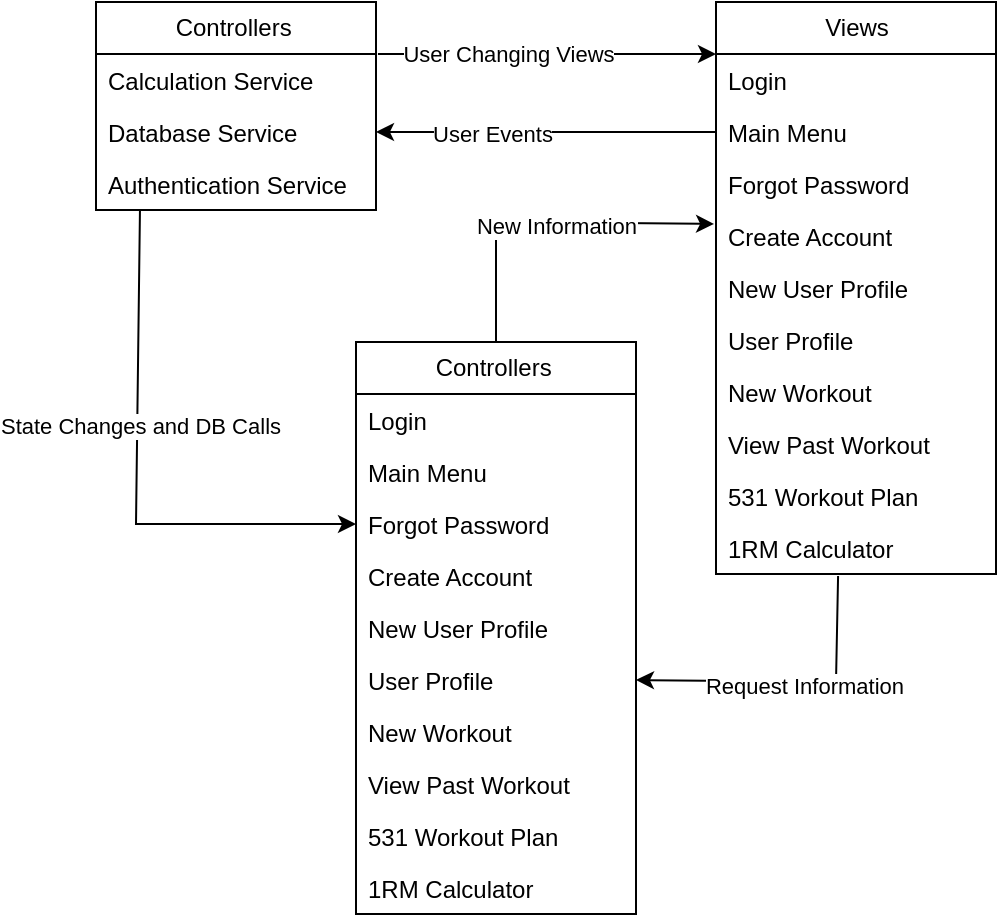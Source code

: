 <mxfile version="24.3.1" type="device">
  <diagram name="Page-1" id="GrKhFJspr2jNnyglSort">
    <mxGraphModel dx="1434" dy="680" grid="1" gridSize="10" guides="1" tooltips="1" connect="1" arrows="1" fold="1" page="1" pageScale="1" pageWidth="850" pageHeight="1100" math="0" shadow="0">
      <root>
        <mxCell id="0" />
        <mxCell id="1" parent="0" />
        <mxCell id="-glj7FfFTtKhmKTafUj2-2" value="Controllers&amp;nbsp;" style="swimlane;fontStyle=0;childLayout=stackLayout;horizontal=1;startSize=26;fillColor=none;horizontalStack=0;resizeParent=1;resizeParentMax=0;resizeLast=0;collapsible=1;marginBottom=0;html=1;" vertex="1" parent="1">
          <mxGeometry x="140" y="140" width="140" height="104" as="geometry" />
        </mxCell>
        <mxCell id="-glj7FfFTtKhmKTafUj2-3" value="Calculation Service&amp;nbsp;" style="text;strokeColor=none;fillColor=none;align=left;verticalAlign=top;spacingLeft=4;spacingRight=4;overflow=hidden;rotatable=0;points=[[0,0.5],[1,0.5]];portConstraint=eastwest;whiteSpace=wrap;html=1;" vertex="1" parent="-glj7FfFTtKhmKTafUj2-2">
          <mxGeometry y="26" width="140" height="26" as="geometry" />
        </mxCell>
        <mxCell id="-glj7FfFTtKhmKTafUj2-4" value="Database Service&amp;nbsp;" style="text;strokeColor=none;fillColor=none;align=left;verticalAlign=top;spacingLeft=4;spacingRight=4;overflow=hidden;rotatable=0;points=[[0,0.5],[1,0.5]];portConstraint=eastwest;whiteSpace=wrap;html=1;" vertex="1" parent="-glj7FfFTtKhmKTafUj2-2">
          <mxGeometry y="52" width="140" height="26" as="geometry" />
        </mxCell>
        <mxCell id="-glj7FfFTtKhmKTafUj2-5" value="Authentication Service" style="text;strokeColor=none;fillColor=none;align=left;verticalAlign=top;spacingLeft=4;spacingRight=4;overflow=hidden;rotatable=0;points=[[0,0.5],[1,0.5]];portConstraint=eastwest;whiteSpace=wrap;html=1;" vertex="1" parent="-glj7FfFTtKhmKTafUj2-2">
          <mxGeometry y="78" width="140" height="26" as="geometry" />
        </mxCell>
        <mxCell id="-glj7FfFTtKhmKTafUj2-6" value="Views" style="swimlane;fontStyle=0;childLayout=stackLayout;horizontal=1;startSize=26;fillColor=none;horizontalStack=0;resizeParent=1;resizeParentMax=0;resizeLast=0;collapsible=1;marginBottom=0;html=1;" vertex="1" parent="1">
          <mxGeometry x="450" y="140" width="140" height="286" as="geometry" />
        </mxCell>
        <mxCell id="-glj7FfFTtKhmKTafUj2-7" value="Login&amp;nbsp;" style="text;strokeColor=none;fillColor=none;align=left;verticalAlign=top;spacingLeft=4;spacingRight=4;overflow=hidden;rotatable=0;points=[[0,0.5],[1,0.5]];portConstraint=eastwest;whiteSpace=wrap;html=1;" vertex="1" parent="-glj7FfFTtKhmKTafUj2-6">
          <mxGeometry y="26" width="140" height="26" as="geometry" />
        </mxCell>
        <mxCell id="-glj7FfFTtKhmKTafUj2-17" value="Main Menu" style="text;strokeColor=none;fillColor=none;align=left;verticalAlign=top;spacingLeft=4;spacingRight=4;overflow=hidden;rotatable=0;points=[[0,0.5],[1,0.5]];portConstraint=eastwest;whiteSpace=wrap;html=1;" vertex="1" parent="-glj7FfFTtKhmKTafUj2-6">
          <mxGeometry y="52" width="140" height="26" as="geometry" />
        </mxCell>
        <mxCell id="-glj7FfFTtKhmKTafUj2-8" value="Forgot Password" style="text;strokeColor=none;fillColor=none;align=left;verticalAlign=top;spacingLeft=4;spacingRight=4;overflow=hidden;rotatable=0;points=[[0,0.5],[1,0.5]];portConstraint=eastwest;whiteSpace=wrap;html=1;" vertex="1" parent="-glj7FfFTtKhmKTafUj2-6">
          <mxGeometry y="78" width="140" height="26" as="geometry" />
        </mxCell>
        <mxCell id="-glj7FfFTtKhmKTafUj2-9" value="Create Account" style="text;strokeColor=none;fillColor=none;align=left;verticalAlign=top;spacingLeft=4;spacingRight=4;overflow=hidden;rotatable=0;points=[[0,0.5],[1,0.5]];portConstraint=eastwest;whiteSpace=wrap;html=1;" vertex="1" parent="-glj7FfFTtKhmKTafUj2-6">
          <mxGeometry y="104" width="140" height="26" as="geometry" />
        </mxCell>
        <mxCell id="-glj7FfFTtKhmKTafUj2-15" value="New User Profile" style="text;strokeColor=none;fillColor=none;align=left;verticalAlign=top;spacingLeft=4;spacingRight=4;overflow=hidden;rotatable=0;points=[[0,0.5],[1,0.5]];portConstraint=eastwest;whiteSpace=wrap;html=1;" vertex="1" parent="-glj7FfFTtKhmKTafUj2-6">
          <mxGeometry y="130" width="140" height="26" as="geometry" />
        </mxCell>
        <mxCell id="-glj7FfFTtKhmKTafUj2-19" value="User Profile" style="text;strokeColor=none;fillColor=none;align=left;verticalAlign=top;spacingLeft=4;spacingRight=4;overflow=hidden;rotatable=0;points=[[0,0.5],[1,0.5]];portConstraint=eastwest;whiteSpace=wrap;html=1;" vertex="1" parent="-glj7FfFTtKhmKTafUj2-6">
          <mxGeometry y="156" width="140" height="26" as="geometry" />
        </mxCell>
        <mxCell id="-glj7FfFTtKhmKTafUj2-20" value="New Workout" style="text;strokeColor=none;fillColor=none;align=left;verticalAlign=top;spacingLeft=4;spacingRight=4;overflow=hidden;rotatable=0;points=[[0,0.5],[1,0.5]];portConstraint=eastwest;whiteSpace=wrap;html=1;" vertex="1" parent="-glj7FfFTtKhmKTafUj2-6">
          <mxGeometry y="182" width="140" height="26" as="geometry" />
        </mxCell>
        <mxCell id="-glj7FfFTtKhmKTafUj2-21" value="View Past Workout" style="text;strokeColor=none;fillColor=none;align=left;verticalAlign=top;spacingLeft=4;spacingRight=4;overflow=hidden;rotatable=0;points=[[0,0.5],[1,0.5]];portConstraint=eastwest;whiteSpace=wrap;html=1;" vertex="1" parent="-glj7FfFTtKhmKTafUj2-6">
          <mxGeometry y="208" width="140" height="26" as="geometry" />
        </mxCell>
        <mxCell id="-glj7FfFTtKhmKTafUj2-18" value="531 Workout Plan" style="text;strokeColor=none;fillColor=none;align=left;verticalAlign=top;spacingLeft=4;spacingRight=4;overflow=hidden;rotatable=0;points=[[0,0.5],[1,0.5]];portConstraint=eastwest;whiteSpace=wrap;html=1;" vertex="1" parent="-glj7FfFTtKhmKTafUj2-6">
          <mxGeometry y="234" width="140" height="26" as="geometry" />
        </mxCell>
        <mxCell id="-glj7FfFTtKhmKTafUj2-16" value="1RM Calculator&amp;nbsp;" style="text;strokeColor=none;fillColor=none;align=left;verticalAlign=top;spacingLeft=4;spacingRight=4;overflow=hidden;rotatable=0;points=[[0,0.5],[1,0.5]];portConstraint=eastwest;whiteSpace=wrap;html=1;" vertex="1" parent="-glj7FfFTtKhmKTafUj2-6">
          <mxGeometry y="260" width="140" height="26" as="geometry" />
        </mxCell>
        <mxCell id="-glj7FfFTtKhmKTafUj2-22" value="Controllers&amp;nbsp;" style="swimlane;fontStyle=0;childLayout=stackLayout;horizontal=1;startSize=26;fillColor=none;horizontalStack=0;resizeParent=1;resizeParentMax=0;resizeLast=0;collapsible=1;marginBottom=0;html=1;" vertex="1" parent="1">
          <mxGeometry x="270" y="310" width="140" height="286" as="geometry" />
        </mxCell>
        <mxCell id="-glj7FfFTtKhmKTafUj2-23" value="Login&amp;nbsp;" style="text;strokeColor=none;fillColor=none;align=left;verticalAlign=top;spacingLeft=4;spacingRight=4;overflow=hidden;rotatable=0;points=[[0,0.5],[1,0.5]];portConstraint=eastwest;whiteSpace=wrap;html=1;" vertex="1" parent="-glj7FfFTtKhmKTafUj2-22">
          <mxGeometry y="26" width="140" height="26" as="geometry" />
        </mxCell>
        <mxCell id="-glj7FfFTtKhmKTafUj2-24" value="Main Menu" style="text;strokeColor=none;fillColor=none;align=left;verticalAlign=top;spacingLeft=4;spacingRight=4;overflow=hidden;rotatable=0;points=[[0,0.5],[1,0.5]];portConstraint=eastwest;whiteSpace=wrap;html=1;" vertex="1" parent="-glj7FfFTtKhmKTafUj2-22">
          <mxGeometry y="52" width="140" height="26" as="geometry" />
        </mxCell>
        <mxCell id="-glj7FfFTtKhmKTafUj2-25" value="Forgot Password" style="text;strokeColor=none;fillColor=none;align=left;verticalAlign=top;spacingLeft=4;spacingRight=4;overflow=hidden;rotatable=0;points=[[0,0.5],[1,0.5]];portConstraint=eastwest;whiteSpace=wrap;html=1;" vertex="1" parent="-glj7FfFTtKhmKTafUj2-22">
          <mxGeometry y="78" width="140" height="26" as="geometry" />
        </mxCell>
        <mxCell id="-glj7FfFTtKhmKTafUj2-26" value="Create Account" style="text;strokeColor=none;fillColor=none;align=left;verticalAlign=top;spacingLeft=4;spacingRight=4;overflow=hidden;rotatable=0;points=[[0,0.5],[1,0.5]];portConstraint=eastwest;whiteSpace=wrap;html=1;" vertex="1" parent="-glj7FfFTtKhmKTafUj2-22">
          <mxGeometry y="104" width="140" height="26" as="geometry" />
        </mxCell>
        <mxCell id="-glj7FfFTtKhmKTafUj2-27" value="New User Profile" style="text;strokeColor=none;fillColor=none;align=left;verticalAlign=top;spacingLeft=4;spacingRight=4;overflow=hidden;rotatable=0;points=[[0,0.5],[1,0.5]];portConstraint=eastwest;whiteSpace=wrap;html=1;" vertex="1" parent="-glj7FfFTtKhmKTafUj2-22">
          <mxGeometry y="130" width="140" height="26" as="geometry" />
        </mxCell>
        <mxCell id="-glj7FfFTtKhmKTafUj2-28" value="User Profile" style="text;strokeColor=none;fillColor=none;align=left;verticalAlign=top;spacingLeft=4;spacingRight=4;overflow=hidden;rotatable=0;points=[[0,0.5],[1,0.5]];portConstraint=eastwest;whiteSpace=wrap;html=1;" vertex="1" parent="-glj7FfFTtKhmKTafUj2-22">
          <mxGeometry y="156" width="140" height="26" as="geometry" />
        </mxCell>
        <mxCell id="-glj7FfFTtKhmKTafUj2-29" value="New Workout" style="text;strokeColor=none;fillColor=none;align=left;verticalAlign=top;spacingLeft=4;spacingRight=4;overflow=hidden;rotatable=0;points=[[0,0.5],[1,0.5]];portConstraint=eastwest;whiteSpace=wrap;html=1;" vertex="1" parent="-glj7FfFTtKhmKTafUj2-22">
          <mxGeometry y="182" width="140" height="26" as="geometry" />
        </mxCell>
        <mxCell id="-glj7FfFTtKhmKTafUj2-30" value="View Past Workout" style="text;strokeColor=none;fillColor=none;align=left;verticalAlign=top;spacingLeft=4;spacingRight=4;overflow=hidden;rotatable=0;points=[[0,0.5],[1,0.5]];portConstraint=eastwest;whiteSpace=wrap;html=1;" vertex="1" parent="-glj7FfFTtKhmKTafUj2-22">
          <mxGeometry y="208" width="140" height="26" as="geometry" />
        </mxCell>
        <mxCell id="-glj7FfFTtKhmKTafUj2-31" value="531 Workout Plan" style="text;strokeColor=none;fillColor=none;align=left;verticalAlign=top;spacingLeft=4;spacingRight=4;overflow=hidden;rotatable=0;points=[[0,0.5],[1,0.5]];portConstraint=eastwest;whiteSpace=wrap;html=1;" vertex="1" parent="-glj7FfFTtKhmKTafUj2-22">
          <mxGeometry y="234" width="140" height="26" as="geometry" />
        </mxCell>
        <mxCell id="-glj7FfFTtKhmKTafUj2-32" value="1RM Calculator&amp;nbsp;" style="text;strokeColor=none;fillColor=none;align=left;verticalAlign=top;spacingLeft=4;spacingRight=4;overflow=hidden;rotatable=0;points=[[0,0.5],[1,0.5]];portConstraint=eastwest;whiteSpace=wrap;html=1;" vertex="1" parent="-glj7FfFTtKhmKTafUj2-22">
          <mxGeometry y="260" width="140" height="26" as="geometry" />
        </mxCell>
        <mxCell id="-glj7FfFTtKhmKTafUj2-33" value="" style="endArrow=classic;html=1;rounded=0;exitX=1.007;exitY=0;exitDx=0;exitDy=0;exitPerimeter=0;" edge="1" parent="1" source="-glj7FfFTtKhmKTafUj2-3">
          <mxGeometry width="50" height="50" relative="1" as="geometry">
            <mxPoint x="400" y="380" as="sourcePoint" />
            <mxPoint x="450" y="166" as="targetPoint" />
          </mxGeometry>
        </mxCell>
        <mxCell id="-glj7FfFTtKhmKTafUj2-35" value="User Changing Views" style="edgeLabel;html=1;align=center;verticalAlign=middle;resizable=0;points=[];" vertex="1" connectable="0" parent="-glj7FfFTtKhmKTafUj2-33">
          <mxGeometry x="-0.231" relative="1" as="geometry">
            <mxPoint as="offset" />
          </mxGeometry>
        </mxCell>
        <mxCell id="-glj7FfFTtKhmKTafUj2-36" value="" style="endArrow=classic;html=1;rounded=0;exitX=0;exitY=0.5;exitDx=0;exitDy=0;entryX=1;entryY=0.5;entryDx=0;entryDy=0;" edge="1" parent="1" source="-glj7FfFTtKhmKTafUj2-17" target="-glj7FfFTtKhmKTafUj2-4">
          <mxGeometry width="50" height="50" relative="1" as="geometry">
            <mxPoint x="400" y="380" as="sourcePoint" />
            <mxPoint x="450" y="330" as="targetPoint" />
          </mxGeometry>
        </mxCell>
        <mxCell id="-glj7FfFTtKhmKTafUj2-37" value="User Events" style="edgeLabel;html=1;align=center;verticalAlign=middle;resizable=0;points=[];" vertex="1" connectable="0" parent="-glj7FfFTtKhmKTafUj2-36">
          <mxGeometry x="0.318" y="1" relative="1" as="geometry">
            <mxPoint as="offset" />
          </mxGeometry>
        </mxCell>
        <mxCell id="-glj7FfFTtKhmKTafUj2-38" value="" style="endArrow=classic;html=1;rounded=0;exitX=0.157;exitY=1;exitDx=0;exitDy=0;exitPerimeter=0;entryX=0;entryY=0.5;entryDx=0;entryDy=0;" edge="1" parent="1" source="-glj7FfFTtKhmKTafUj2-5" target="-glj7FfFTtKhmKTafUj2-25">
          <mxGeometry width="50" height="50" relative="1" as="geometry">
            <mxPoint x="400" y="380" as="sourcePoint" />
            <mxPoint x="450" y="330" as="targetPoint" />
            <Array as="points">
              <mxPoint x="160" y="401" />
            </Array>
          </mxGeometry>
        </mxCell>
        <mxCell id="-glj7FfFTtKhmKTafUj2-39" value="State Changes and DB Calls" style="edgeLabel;html=1;align=center;verticalAlign=middle;resizable=0;points=[];" vertex="1" connectable="0" parent="-glj7FfFTtKhmKTafUj2-38">
          <mxGeometry x="-0.191" y="1" relative="1" as="geometry">
            <mxPoint as="offset" />
          </mxGeometry>
        </mxCell>
        <mxCell id="-glj7FfFTtKhmKTafUj2-40" value="" style="endArrow=classic;html=1;rounded=0;exitX=0.5;exitY=0;exitDx=0;exitDy=0;entryX=-0.007;entryY=0.269;entryDx=0;entryDy=0;entryPerimeter=0;" edge="1" parent="1" source="-glj7FfFTtKhmKTafUj2-22" target="-glj7FfFTtKhmKTafUj2-9">
          <mxGeometry width="50" height="50" relative="1" as="geometry">
            <mxPoint x="400" y="380" as="sourcePoint" />
            <mxPoint x="450" y="330" as="targetPoint" />
            <Array as="points">
              <mxPoint x="340" y="250" />
            </Array>
          </mxGeometry>
        </mxCell>
        <mxCell id="-glj7FfFTtKhmKTafUj2-41" value="New Information" style="edgeLabel;html=1;align=center;verticalAlign=middle;resizable=0;points=[];" vertex="1" connectable="0" parent="-glj7FfFTtKhmKTafUj2-40">
          <mxGeometry x="0.065" y="-1" relative="1" as="geometry">
            <mxPoint as="offset" />
          </mxGeometry>
        </mxCell>
        <mxCell id="-glj7FfFTtKhmKTafUj2-42" value="" style="endArrow=classic;html=1;rounded=0;exitX=0.436;exitY=1.038;exitDx=0;exitDy=0;exitPerimeter=0;entryX=1;entryY=0.5;entryDx=0;entryDy=0;" edge="1" parent="1" source="-glj7FfFTtKhmKTafUj2-16" target="-glj7FfFTtKhmKTafUj2-28">
          <mxGeometry width="50" height="50" relative="1" as="geometry">
            <mxPoint x="400" y="380" as="sourcePoint" />
            <mxPoint x="450" y="330" as="targetPoint" />
            <Array as="points">
              <mxPoint x="510" y="480" />
            </Array>
          </mxGeometry>
        </mxCell>
        <mxCell id="-glj7FfFTtKhmKTafUj2-43" value="Request Information" style="edgeLabel;html=1;align=center;verticalAlign=middle;resizable=0;points=[];" vertex="1" connectable="0" parent="-glj7FfFTtKhmKTafUj2-42">
          <mxGeometry x="-0.098" y="2" relative="1" as="geometry">
            <mxPoint as="offset" />
          </mxGeometry>
        </mxCell>
      </root>
    </mxGraphModel>
  </diagram>
</mxfile>
